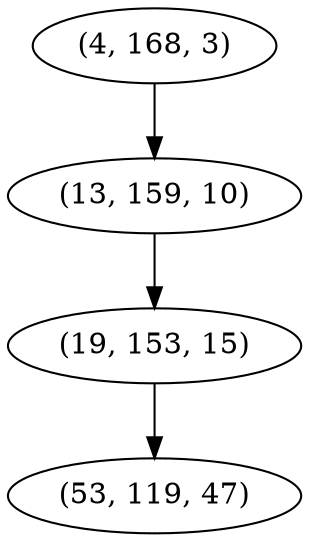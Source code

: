 digraph tree {
    "(4, 168, 3)";
    "(13, 159, 10)";
    "(19, 153, 15)";
    "(53, 119, 47)";
    "(4, 168, 3)" -> "(13, 159, 10)";
    "(13, 159, 10)" -> "(19, 153, 15)";
    "(19, 153, 15)" -> "(53, 119, 47)";
}
